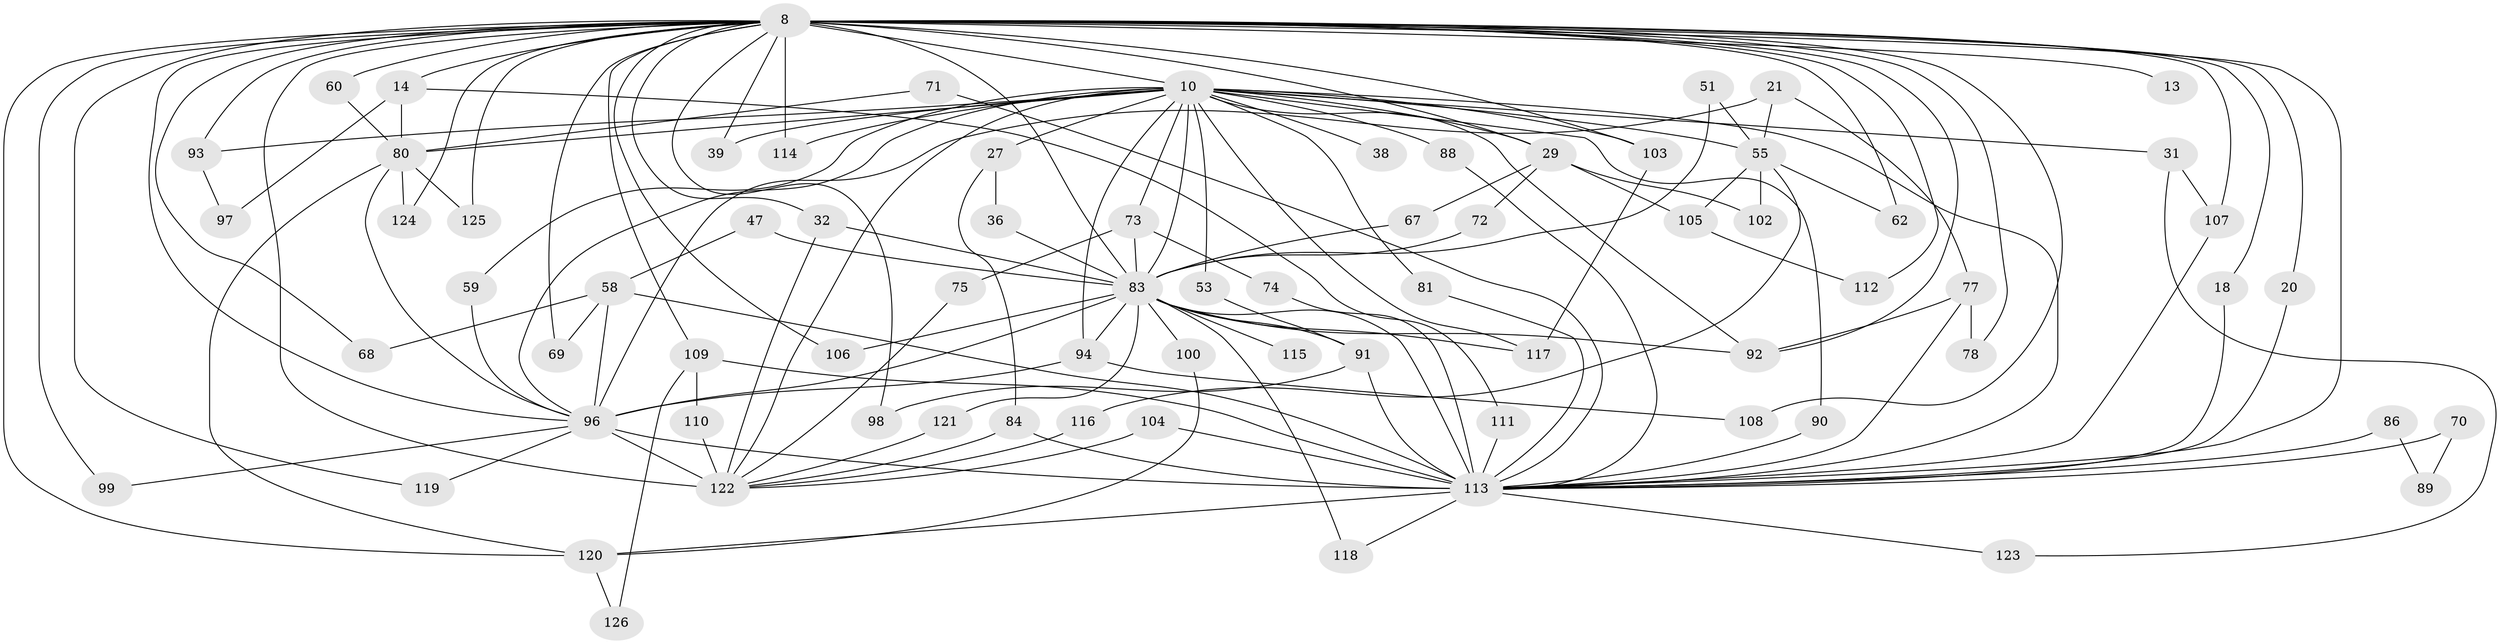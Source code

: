// original degree distribution, {23: 0.007936507936507936, 26: 0.007936507936507936, 19: 0.007936507936507936, 16: 0.007936507936507936, 35: 0.007936507936507936, 13: 0.007936507936507936, 24: 0.023809523809523808, 25: 0.007936507936507936, 3: 0.20634920634920634, 6: 0.031746031746031744, 2: 0.5238095238095238, 5: 0.015873015873015872, 4: 0.12698412698412698, 7: 0.007936507936507936, 10: 0.007936507936507936}
// Generated by graph-tools (version 1.1) at 2025/49/03/04/25 21:49:58]
// undirected, 75 vertices, 151 edges
graph export_dot {
graph [start="1"]
  node [color=gray90,style=filled];
  8 [super="+5"];
  10 [super="+2"];
  13;
  14;
  18;
  20;
  21;
  27;
  29 [super="+19"];
  31;
  32 [super="+24"];
  36;
  38;
  39;
  47;
  51;
  53;
  55 [super="+33"];
  58 [super="+37"];
  59;
  60;
  62;
  67;
  68;
  69;
  70;
  71;
  72;
  73;
  74;
  75;
  77 [super="+12"];
  78;
  80 [super="+28+30+40"];
  81;
  83 [super="+66+63"];
  84 [super="+56"];
  86;
  88 [super="+25"];
  89;
  90;
  91 [super="+17"];
  92 [super="+65"];
  93 [super="+82"];
  94 [super="+41+61"];
  96 [super="+16+6"];
  97;
  98;
  99;
  100 [super="+85+22"];
  102;
  103 [super="+35"];
  104;
  105 [super="+101"];
  106 [super="+26"];
  107 [super="+11"];
  108;
  109;
  110;
  111;
  112;
  113 [super="+44+52+9"];
  114;
  115;
  116;
  117 [super="+79+87"];
  118;
  119;
  120 [super="+15+64"];
  121;
  122 [super="+49+95"];
  123;
  124;
  125 [super="+54"];
  126;
  8 -- 10 [weight=4];
  8 -- 13 [weight=2];
  8 -- 14 [weight=2];
  8 -- 18;
  8 -- 60;
  8 -- 62;
  8 -- 93 [weight=2];
  8 -- 108;
  8 -- 109;
  8 -- 112;
  8 -- 122 [weight=5];
  8 -- 68;
  8 -- 69;
  8 -- 78;
  8 -- 83 [weight=6];
  8 -- 20;
  8 -- 29;
  8 -- 32;
  8 -- 98;
  8 -- 99;
  8 -- 39;
  8 -- 103 [weight=3];
  8 -- 106 [weight=2];
  8 -- 114;
  8 -- 119;
  8 -- 124;
  8 -- 125 [weight=2];
  8 -- 107;
  8 -- 96 [weight=4];
  8 -- 120;
  8 -- 113 [weight=4];
  8 -- 92;
  10 -- 27 [weight=2];
  10 -- 31 [weight=2];
  10 -- 38 [weight=2];
  10 -- 81;
  10 -- 90;
  10 -- 73;
  10 -- 88 [weight=2];
  10 -- 29 [weight=2];
  10 -- 39;
  10 -- 114;
  10 -- 53;
  10 -- 55 [weight=2];
  10 -- 59;
  10 -- 93;
  10 -- 103;
  10 -- 96 [weight=4];
  10 -- 80 [weight=2];
  10 -- 94 [weight=2];
  10 -- 113 [weight=5];
  10 -- 117 [weight=2];
  10 -- 122 [weight=2];
  10 -- 92;
  10 -- 83 [weight=5];
  14 -- 97;
  14 -- 111;
  14 -- 80;
  18 -- 113;
  20 -- 113;
  21 -- 77;
  21 -- 55;
  21 -- 96;
  27 -- 36;
  27 -- 84;
  29 -- 67;
  29 -- 72;
  29 -- 102;
  29 -- 105 [weight=2];
  31 -- 107;
  31 -- 123;
  32 -- 122;
  32 -- 83 [weight=2];
  36 -- 83;
  47 -- 58;
  47 -- 83;
  51 -- 55;
  51 -- 83;
  53 -- 91;
  55 -- 116;
  55 -- 105;
  55 -- 102;
  55 -- 62;
  58 -- 68;
  58 -- 69;
  58 -- 96;
  58 -- 113 [weight=2];
  59 -- 96;
  60 -- 80;
  67 -- 83;
  70 -- 89;
  70 -- 113 [weight=2];
  71 -- 80;
  71 -- 113;
  72 -- 83;
  73 -- 74;
  73 -- 75;
  73 -- 83;
  74 -- 113;
  75 -- 122;
  77 -- 78;
  77 -- 113 [weight=2];
  77 -- 92;
  80 -- 124;
  80 -- 125;
  80 -- 96;
  80 -- 120;
  81 -- 113;
  83 -- 113 [weight=7];
  83 -- 91;
  83 -- 92;
  83 -- 94;
  83 -- 96 [weight=5];
  83 -- 100 [weight=3];
  83 -- 106;
  83 -- 115;
  83 -- 117;
  83 -- 118;
  83 -- 121;
  84 -- 113;
  84 -- 122;
  86 -- 89;
  86 -- 113 [weight=2];
  88 -- 113;
  90 -- 113;
  91 -- 98;
  91 -- 113 [weight=2];
  93 -- 97;
  94 -- 108;
  94 -- 96;
  96 -- 99;
  96 -- 113 [weight=6];
  96 -- 119;
  96 -- 122 [weight=2];
  100 -- 120;
  103 -- 117;
  104 -- 113;
  104 -- 122;
  105 -- 112;
  107 -- 113;
  109 -- 110;
  109 -- 126;
  109 -- 113;
  110 -- 122;
  111 -- 113;
  113 -- 120 [weight=2];
  113 -- 118;
  113 -- 123;
  116 -- 122;
  120 -- 126;
  121 -- 122;
}
